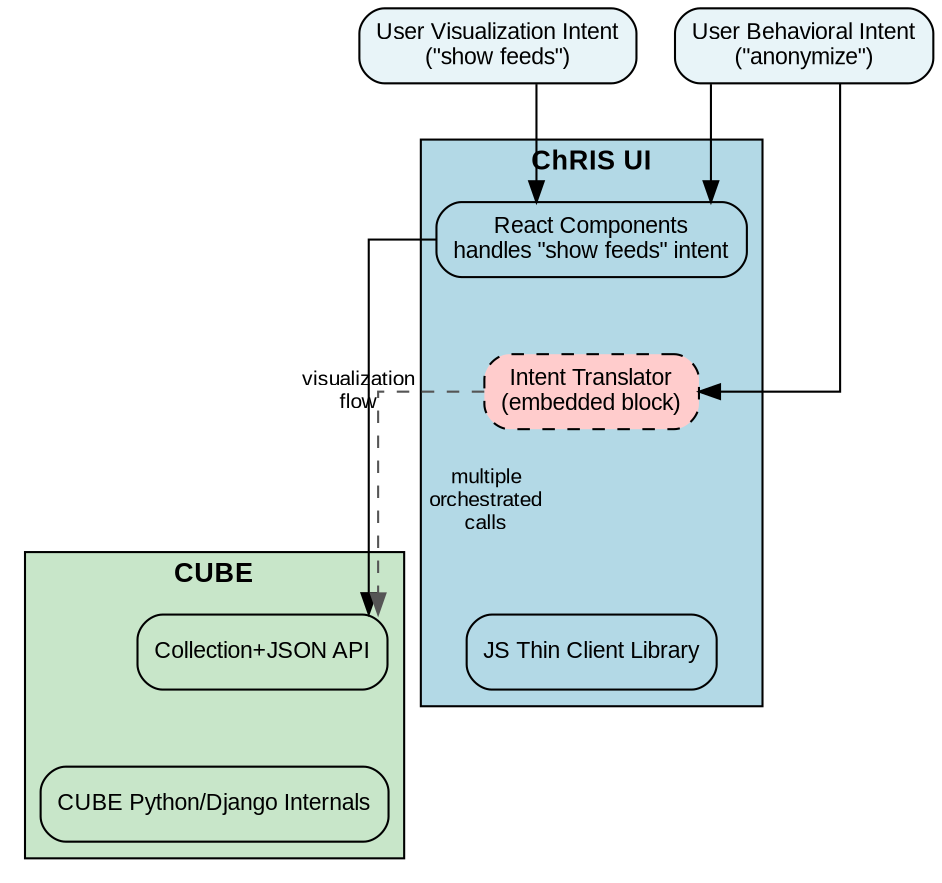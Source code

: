 digraph CurrentArchitecture {
    rankdir=TB;
    splines=ortho;
    node [shape=box, style="rounded,filled", fontname="Arial", fontsize=11];
    edge [fontname="Arial", fontsize=10];

    // User intents
    viz_intent [label="User Visualization Intent\n(\"show feeds\")", fillcolor="#E8F4F8"];
    behav_intent [label="User Behavioral Intent\n(\"anonymize\")", fillcolor="#E8F4F8"];

    // ChRIS UI cluster
    subgraph cluster_ui {
        label="ChRIS UI";
        style=filled;
        fillcolor="#B3D9E6";
        fontsize=13;
        fontname="Arial Bold";

        react [label="React Components\nhandles \"show feeds\" intent", fillcolor="#B3D9E6"];
        translator [label="Intent Translator\n(embedded block)", fillcolor="#FFCCCC", style="rounded,filled,dashed"];
        js_lib [label="JS Thin Client Library", fillcolor="#B3D9E6"];

        react -> translator [style=invis];
        translator -> js_lib [style=invis];
    }

    // CUBE cluster
    subgraph cluster_cube {
        label="CUBE";
        style=filled;
        fillcolor="#C8E6C9";
        fontsize=13;
        fontname="Arial Bold";

        cj_api [label="Collection+JSON API", fillcolor="#C8E6C9"];
        cube_internals [label="CUBE Python/Django Internals", fillcolor="#C8E6C9"];

        cj_api -> cube_internals [style=invis];
    }

    // Flows
    viz_intent -> react;
    behav_intent -> react;

    react -> cj_api [label="  visualization\n  flow"];
    behav_intent -> translator;
    translator -> cj_api [label="      multiple\n      orchestrated\n      calls", style=dashed, color="#555555"];
}

